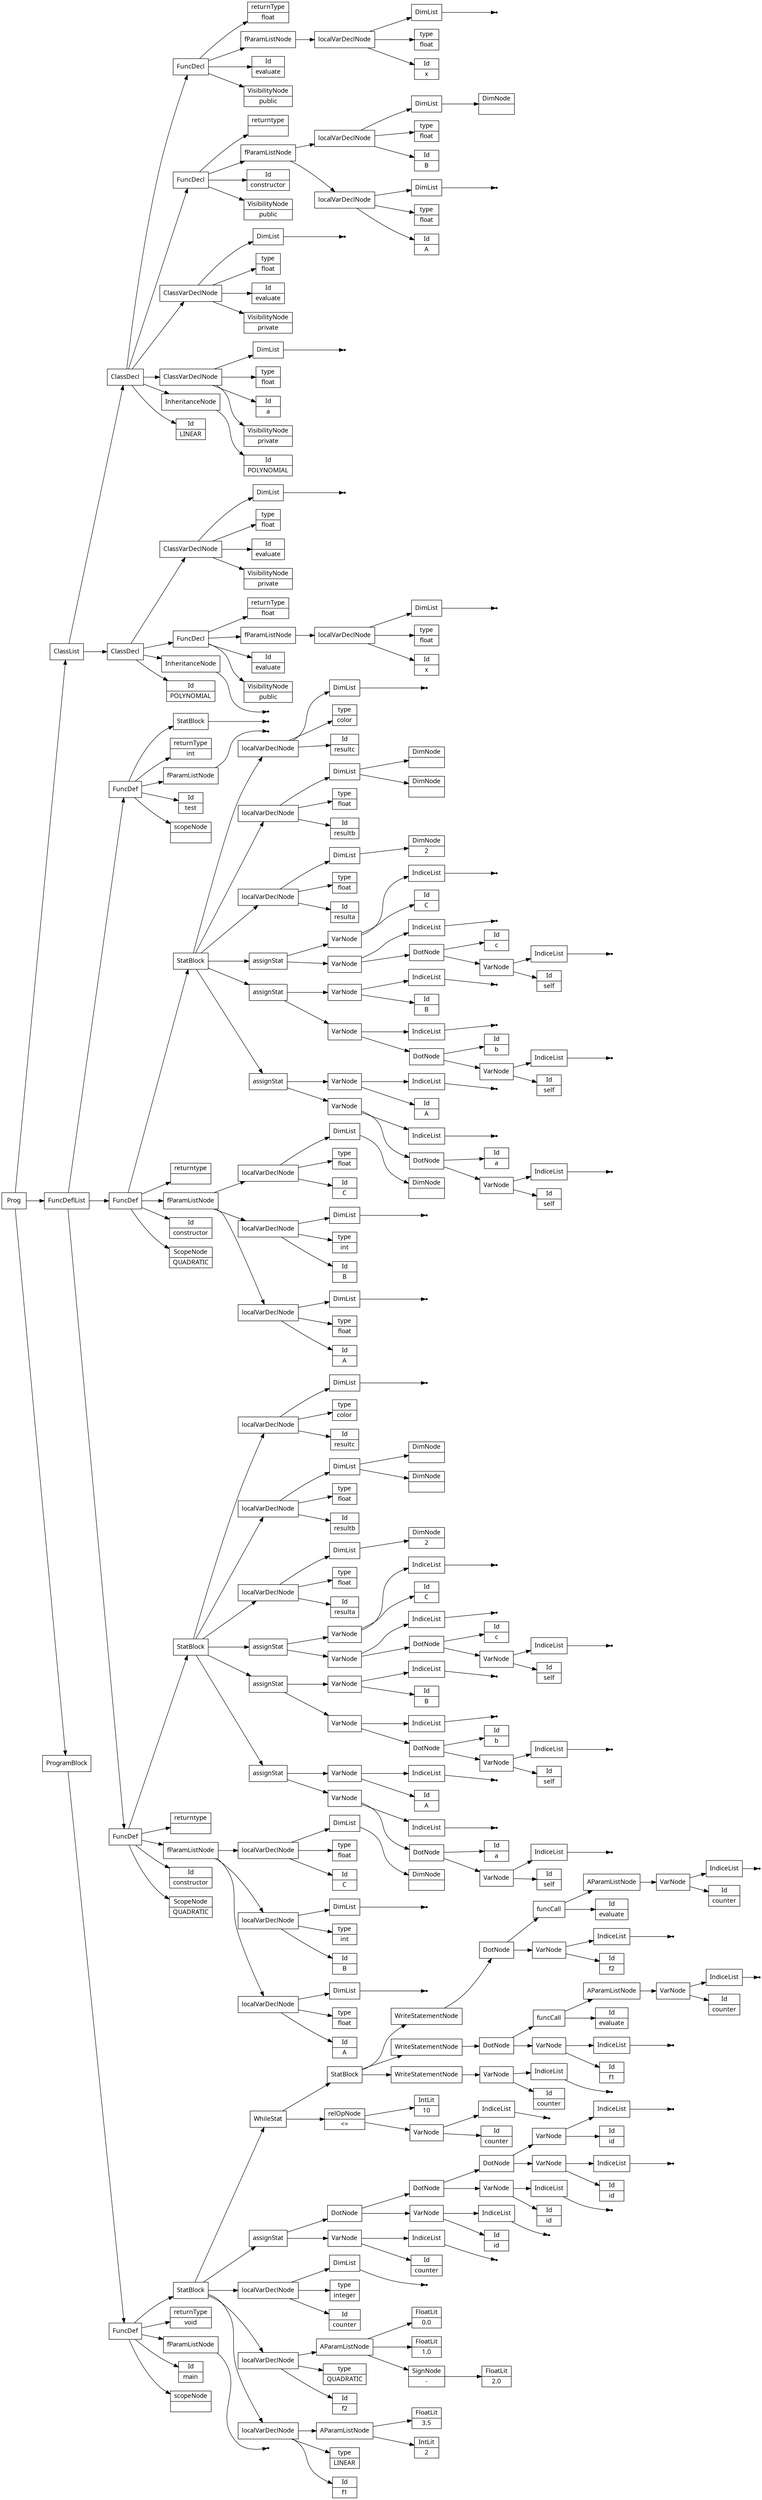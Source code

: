 digraph AST {
node [shape=record];
 node [fontname=Sans];charset="UTF-8" splines=true splines=spline rankdir =LR ordering="out"
0[label="Id|POLYNOMIAL"];
none2[shape="point"];
3[label="InheritanceNode"];
3->none2;
4[label="VisibilityNode|public"];
5[label="Id|evaluate"];
7[label="Id|x"];
8[label="type|float"];
none10[shape="point"];
11[label="DimList"];
11->none10;
12[label="localVarDeclNode"];
12->11;
12->8;
12->7;
13[label="fParamListNode"];
13->12;
14[label="returnType|float"];
15[label="FuncDecl"];
15->14;
15->13;
15->5;
15->4;
16[label="VisibilityNode|private"];
17[label="Id|evaluate"];
18[label="type|float"];
none20[shape="point"];
21[label="DimList"];
21->none20;
22[label="ClassVarDeclNode"];
22->21;
22->18;
22->17;
22->16;
23[label="ClassDecl"];
23->22;
23->15;
23->3;
23->0;
24[label="Id|LINEAR"];
26[label="Id|POLYNOMIAL"];
27[label="InheritanceNode"];
27->26;
28[label="VisibilityNode|private"];
29[label="Id|a"];
30[label="type|float"];
none32[shape="point"];
33[label="DimList"];
33->none32;
34[label="ClassVarDeclNode"];
34->33;
34->30;
34->29;
34->28;
35[label="VisibilityNode|private"];
36[label="Id|evaluate"];
37[label="type|float"];
none39[shape="point"];
40[label="DimList"];
40->none39;
41[label="ClassVarDeclNode"];
41->40;
41->37;
41->36;
41->35;
42[label="VisibilityNode|public"];
43[label="Id|constructor"];
45[label="Id|A"];
46[label="type|float"];
none48[shape="point"];
49[label="DimList"];
49->none48;
50[label="localVarDeclNode"];
50->49;
50->46;
50->45;
51[label="Id|B"];
52[label="type|float"];
54[label="DimNode|"];
55[label="DimList"];
55->54;
56[label="localVarDeclNode"];
56->55;
56->52;
56->51;
57[label="fParamListNode"];
57->56;
57->50;
58[label="returntype| "];
59[label="FuncDecl"];
59->58;
59->57;
59->43;
59->42;
60[label="VisibilityNode|public"];
61[label="Id|evaluate"];
63[label="Id|x"];
64[label="type|float"];
none66[shape="point"];
67[label="DimList"];
67->none66;
68[label="localVarDeclNode"];
68->67;
68->64;
68->63;
69[label="fParamListNode"];
69->68;
70[label="returnType|float"];
71[label="FuncDecl"];
71->70;
71->69;
71->61;
71->60;
72[label="ClassDecl"];
72->71;
72->59;
72->41;
72->34;
72->27;
72->24;
74[label="Id|constructor"];
76[label="Id|A"];
77[label="type|float"];
none79[shape="point"];
80[label="DimList"];
80->none79;
81[label="localVarDeclNode"];
81->80;
81->77;
81->76;
82[label="Id|B"];
83[label="type|int"];
none85[shape="point"];
86[label="DimList"];
86->none85;
87[label="localVarDeclNode"];
87->86;
87->83;
87->82;
88[label="Id|C"];
89[label="type|float"];
91[label="DimNode|"];
92[label="DimList"];
92->91;
93[label="localVarDeclNode"];
93->92;
93->89;
93->88;
94[label="fParamListNode"];
94->93;
94->87;
94->81;
95[label="returntype| "];
97[label="Id|self"];
none99[shape="point"];
100[label="IndiceList"];
100->none99;
101[label="VarNode"];
101->100;
101->97;
102[label="Id|a"];
103[label="DotNode"];
103->102;
103->101;
none105[shape="point"];
106[label="IndiceList"];
106->none105;
107[label="VarNode"];
107->106;
107->103;
108[label="Id|A"];
none110[shape="point"];
111[label="IndiceList"];
111->none110;
112[label="VarNode"];
112->111;
112->108;
113[label="assignStat"];
113->112;
113->107;
114[label="Id|self"];
none116[shape="point"];
117[label="IndiceList"];
117->none116;
118[label="VarNode"];
118->117;
118->114;
119[label="Id|b"];
120[label="DotNode"];
120->119;
120->118;
none122[shape="point"];
123[label="IndiceList"];
123->none122;
124[label="VarNode"];
124->123;
124->120;
125[label="Id|B"];
none127[shape="point"];
128[label="IndiceList"];
128->none127;
129[label="VarNode"];
129->128;
129->125;
130[label="assignStat"];
130->129;
130->124;
131[label="Id|self"];
none133[shape="point"];
134[label="IndiceList"];
134->none133;
135[label="VarNode"];
135->134;
135->131;
136[label="Id|c"];
137[label="DotNode"];
137->136;
137->135;
none139[shape="point"];
140[label="IndiceList"];
140->none139;
141[label="VarNode"];
141->140;
141->137;
142[label="Id|C"];
none144[shape="point"];
145[label="IndiceList"];
145->none144;
146[label="VarNode"];
146->145;
146->142;
147[label="assignStat"];
147->146;
147->141;
148[label="Id|resulta"];
149[label="type|float"];
151[label="DimNode|2"];
152[label="DimList"];
152->151;
153[label="localVarDeclNode"];
153->152;
153->149;
153->148;
154[label="Id|resultb"];
155[label="type|float"];
157[label="DimNode|"];
158[label="DimNode|"];
159[label="DimList"];
159->158;
159->157;
160[label="localVarDeclNode"];
160->159;
160->155;
160->154;
161[label="Id|resultc"];
162[label="type|color"];
none164[shape="point"];
165[label="DimList"];
165->none164;
166[label="localVarDeclNode"];
166->165;
166->162;
166->161;
167[label="StatBlock"];
167->166;
167->160;
167->153;
167->147;
167->130;
167->113;
168[label="FuncDef"];
73[label="ScopeNode|QUADRATIC"];
168->167;
168->95;
168->94;
168->74;
168->73;
170[label="Id|constructor"];
172[label="Id|A"];
173[label="type|float"];
none175[shape="point"];
176[label="DimList"];
176->none175;
177[label="localVarDeclNode"];
177->176;
177->173;
177->172;
178[label="Id|B"];
179[label="type|int"];
none181[shape="point"];
182[label="DimList"];
182->none181;
183[label="localVarDeclNode"];
183->182;
183->179;
183->178;
184[label="Id|C"];
185[label="type|float"];
187[label="DimNode|"];
188[label="DimList"];
188->187;
189[label="localVarDeclNode"];
189->188;
189->185;
189->184;
190[label="fParamListNode"];
190->189;
190->183;
190->177;
191[label="returntype| "];
193[label="Id|self"];
none195[shape="point"];
196[label="IndiceList"];
196->none195;
197[label="VarNode"];
197->196;
197->193;
198[label="Id|a"];
199[label="DotNode"];
199->198;
199->197;
none201[shape="point"];
202[label="IndiceList"];
202->none201;
203[label="VarNode"];
203->202;
203->199;
204[label="Id|A"];
none206[shape="point"];
207[label="IndiceList"];
207->none206;
208[label="VarNode"];
208->207;
208->204;
209[label="assignStat"];
209->208;
209->203;
210[label="Id|self"];
none212[shape="point"];
213[label="IndiceList"];
213->none212;
214[label="VarNode"];
214->213;
214->210;
215[label="Id|b"];
216[label="DotNode"];
216->215;
216->214;
none218[shape="point"];
219[label="IndiceList"];
219->none218;
220[label="VarNode"];
220->219;
220->216;
221[label="Id|B"];
none223[shape="point"];
224[label="IndiceList"];
224->none223;
225[label="VarNode"];
225->224;
225->221;
226[label="assignStat"];
226->225;
226->220;
227[label="Id|self"];
none229[shape="point"];
230[label="IndiceList"];
230->none229;
231[label="VarNode"];
231->230;
231->227;
232[label="Id|c"];
233[label="DotNode"];
233->232;
233->231;
none235[shape="point"];
236[label="IndiceList"];
236->none235;
237[label="VarNode"];
237->236;
237->233;
238[label="Id|C"];
none240[shape="point"];
241[label="IndiceList"];
241->none240;
242[label="VarNode"];
242->241;
242->238;
243[label="assignStat"];
243->242;
243->237;
244[label="Id|resulta"];
245[label="type|float"];
247[label="DimNode|2"];
248[label="DimList"];
248->247;
249[label="localVarDeclNode"];
249->248;
249->245;
249->244;
250[label="Id|resultb"];
251[label="type|float"];
253[label="DimNode|"];
254[label="DimNode|"];
255[label="DimList"];
255->254;
255->253;
256[label="localVarDeclNode"];
256->255;
256->251;
256->250;
257[label="Id|resultc"];
258[label="type|color"];
none260[shape="point"];
261[label="DimList"];
261->none260;
262[label="localVarDeclNode"];
262->261;
262->258;
262->257;
263[label="StatBlock"];
263->262;
263->256;
263->249;
263->243;
263->226;
263->209;
264[label="FuncDef"];
169[label="ScopeNode|QUADRATIC"];
264->263;
264->191;
264->190;
264->170;
264->169;
266[label="scopeNode| "];
none268[shape="point"];
269[label="fParamListNode"];
269->none268;
270[label="returnType|void"];
272[label="Id|f1"];
273[label="type|LINEAR"];
275[label="IntLit|2"];
276[label="FloatLit|3.5"];
277[label="AParamListNode"];
277->276;
277->275;
278[label="localVarDeclNode"];
278->277;
278->273;
278->272;
279[label="Id|f2"];
280[label="type|QUADRATIC"];
282[label="SignNode|-"];
283[label="FloatLit|2.0"];
282->283;
284[label="FloatLit|1.0"];
285[label="FloatLit|0.0"];
286[label="AParamListNode"];
286->285;
286->284;
286->282;
287[label="localVarDeclNode"];
287->286;
287->280;
287->279;
288[label="Id|counter"];
289[label="type|integer"];
none291[shape="point"];
292[label="DimList"];
292->none291;
293[label="localVarDeclNode"];
293->292;
293->289;
293->288;
294[label="Id|counter"];
none296[shape="point"];
297[label="IndiceList"];
297->none296;
298[label="VarNode"];
298->297;
298->294;
299[label="Id|id"];
none301[shape="point"];
302[label="IndiceList"];
302->none301;
303[label="VarNode"];
303->302;
303->299;
304[label="Id|id"];
none306[shape="point"];
307[label="IndiceList"];
307->none306;
308[label="VarNode"];
308->307;
308->304;
309[label="Id|id"];
none311[shape="point"];
312[label="IndiceList"];
312->none311;
313[label="VarNode"];
313->312;
313->309;
314[label="Id|id"];
none316[shape="point"];
317[label="IndiceList"];
317->none316;
318[label="VarNode"];
318->317;
318->314;
319[label="DotNode"];
319->318;
319->313;
320[label="DotNode"];
320->319;
320->308;
321[label="DotNode"];
321->320;
321->303;
322[label="assignStat"];
322->321;
322->298;
323[label="Id|counter"];
none325[shape="point"];
326[label="IndiceList"];
326->none325;
327[label="VarNode"];
327->326;
327->323;
328[label="relOpNode|\<="];
329[label="IntLit|10"];
328->329;
328->327;
331[label="Id|counter"];
none333[shape="point"];
334[label="IndiceList"];
334->none333;
335[label="VarNode"];
335->334;
335->331;
336[label="WriteStatementNode"];
336->335;
337[label="Id|f1"];
none339[shape="point"];
340[label="IndiceList"];
340->none339;
341[label="VarNode"];
341->340;
341->337;
342[label="Id|evaluate"];
344[label="Id|counter"];
none346[shape="point"];
347[label="IndiceList"];
347->none346;
348[label="VarNode"];
348->347;
348->344;
349[label="AParamListNode"];
349->348;
350[label="funcCall"];
350->349;
350->342;
351[label="DotNode"];
351->350;
351->341;
352[label="WriteStatementNode"];
352->351;
353[label="Id|f2"];
none355[shape="point"];
356[label="IndiceList"];
356->none355;
357[label="VarNode"];
357->356;
357->353;
358[label="Id|evaluate"];
360[label="Id|counter"];
none362[shape="point"];
363[label="IndiceList"];
363->none362;
364[label="VarNode"];
364->363;
364->360;
365[label="AParamListNode"];
365->364;
366[label="funcCall"];
366->365;
366->358;
367[label="DotNode"];
367->366;
367->357;
368[label="WriteStatementNode"];
368->367;
369[label="StatBlock"];
369->368;
369->352;
369->336;
370[label="WhileStat"];
370->369;
370->328;
371[label="StatBlock"];
371->370;
371->322;
371->293;
371->287;
371->278;
372[label="FuncDef"];
265[label="Id|main"];
372->371;
372->270;
372->269;
372->265;
372->266;
374[label="scopeNode| "];
none376[shape="point"];
377[label="fParamListNode"];
377->none376;
378[label="returnType|int"];
none380[shape="point"];
381[label="StatBlock"];
381->none380;
382[label="FuncDef"];
373[label="Id|test"];
382->381;
382->378;
382->377;
382->373;
382->374;
383[label="ClassList"];
384[label="FuncDeflList"];
385[label="Prog"];
386[label="ProgramBlock"];
384->382;
386->372;
384->264;
384->168;
383->72;
383->23;
385->383;
385->384;
385->386;
}